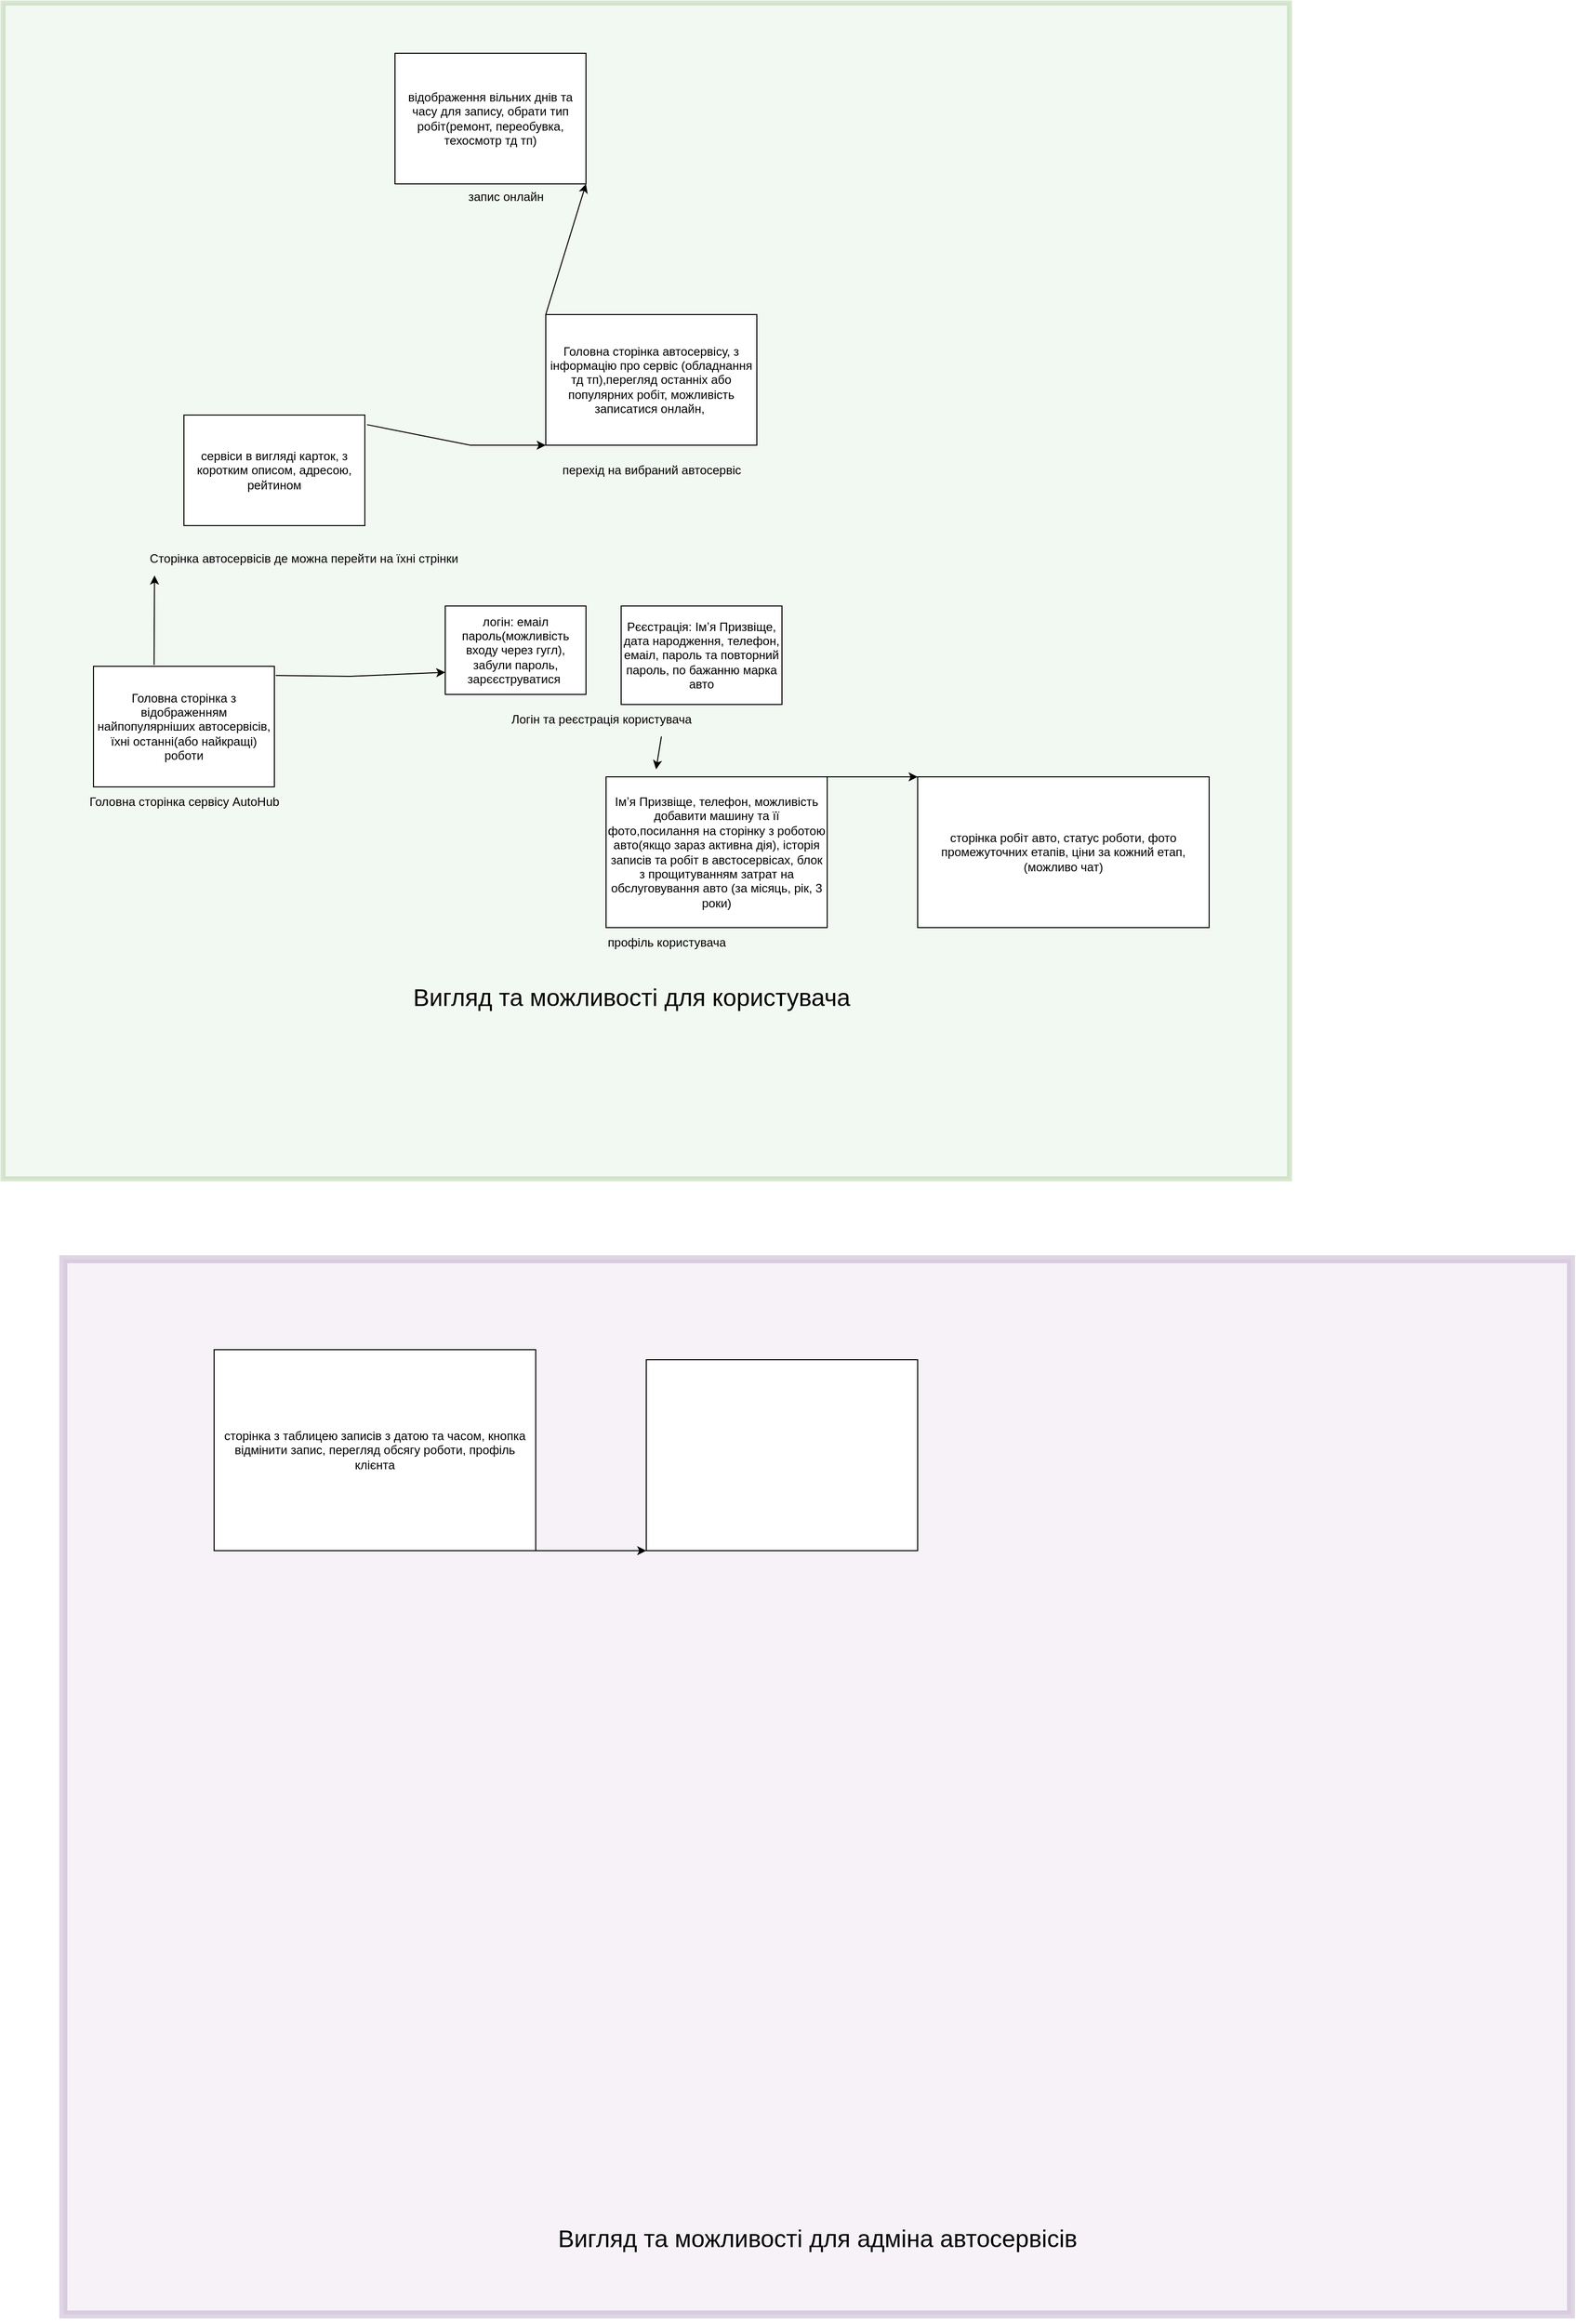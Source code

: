 <mxfile version="21.3.3" type="github">
  <diagram name="Сторінка-1" id="13eHRys5txJup3KjwrGd">
    <mxGraphModel dx="1060" dy="1826" grid="1" gridSize="10" guides="1" tooltips="1" connect="1" arrows="1" fold="1" page="1" pageScale="1" pageWidth="827" pageHeight="1169" math="0" shadow="0">
      <root>
        <mxCell id="0" />
        <mxCell id="1" parent="0" />
        <mxCell id="4UrLM4yPpoDs8eq_R47K-27" value="" style="rounded=0;whiteSpace=wrap;html=1;fillColor=#d5e8d4;strokeColor=#82b366;opacity=30;strokeWidth=5;" vertex="1" parent="1">
          <mxGeometry x="190" y="-450" width="1280" height="1170" as="geometry" />
        </mxCell>
        <mxCell id="4UrLM4yPpoDs8eq_R47K-1" value="Головна сторінка з відображенням найпопулярніших автосервісів, їхні останні(або найкращі) роботи" style="rounded=0;whiteSpace=wrap;html=1;" vertex="1" parent="1">
          <mxGeometry x="280" y="210" width="180" height="120" as="geometry" />
        </mxCell>
        <mxCell id="4UrLM4yPpoDs8eq_R47K-2" value="Головна сторінка сервісу AutoHub" style="text;html=1;align=center;verticalAlign=middle;resizable=0;points=[];autosize=1;strokeColor=none;fillColor=none;" vertex="1" parent="1">
          <mxGeometry x="260" y="330" width="220" height="30" as="geometry" />
        </mxCell>
        <mxCell id="4UrLM4yPpoDs8eq_R47K-3" value="" style="endArrow=classic;html=1;rounded=0;exitX=0.335;exitY=-0.011;exitDx=0;exitDy=0;exitPerimeter=0;entryX=0.064;entryY=1.054;entryDx=0;entryDy=0;entryPerimeter=0;" edge="1" parent="1" source="4UrLM4yPpoDs8eq_R47K-1" target="4UrLM4yPpoDs8eq_R47K-5">
          <mxGeometry width="50" height="50" relative="1" as="geometry">
            <mxPoint x="340" y="200" as="sourcePoint" />
            <mxPoint x="340" y="140" as="targetPoint" />
          </mxGeometry>
        </mxCell>
        <mxCell id="4UrLM4yPpoDs8eq_R47K-4" value="сервіси в вигляді карток, з коротким описом, адресою, рейтином" style="rounded=0;whiteSpace=wrap;html=1;" vertex="1" parent="1">
          <mxGeometry x="370" y="-40" width="180" height="110" as="geometry" />
        </mxCell>
        <mxCell id="4UrLM4yPpoDs8eq_R47K-5" value="Сторінка автосервісів де можна перейти на їхні стрінки" style="text;html=1;align=center;verticalAlign=middle;resizable=0;points=[];autosize=1;strokeColor=none;fillColor=none;" vertex="1" parent="1">
          <mxGeometry x="319" y="88" width="340" height="30" as="geometry" />
        </mxCell>
        <mxCell id="4UrLM4yPpoDs8eq_R47K-6" value="" style="endArrow=classic;html=1;rounded=0;exitX=1.007;exitY=0.076;exitDx=0;exitDy=0;exitPerimeter=0;entryX=0;entryY=0.75;entryDx=0;entryDy=0;" edge="1" parent="1" source="4UrLM4yPpoDs8eq_R47K-1" target="4UrLM4yPpoDs8eq_R47K-7">
          <mxGeometry width="50" height="50" relative="1" as="geometry">
            <mxPoint x="470" y="220" as="sourcePoint" />
            <mxPoint x="595" y="220" as="targetPoint" />
            <Array as="points">
              <mxPoint x="535" y="220" />
            </Array>
          </mxGeometry>
        </mxCell>
        <mxCell id="4UrLM4yPpoDs8eq_R47K-7" value="логін: емаіл пароль(можливість входу через гугл), забули пароль, зарєєструватися&amp;nbsp;" style="rounded=0;whiteSpace=wrap;html=1;" vertex="1" parent="1">
          <mxGeometry x="630" y="150" width="140" height="88" as="geometry" />
        </mxCell>
        <mxCell id="4UrLM4yPpoDs8eq_R47K-8" value="Логін та реєстрація користувача" style="text;html=1;align=center;verticalAlign=middle;resizable=0;points=[];autosize=1;strokeColor=none;fillColor=none;" vertex="1" parent="1">
          <mxGeometry x="680" y="248" width="210" height="30" as="geometry" />
        </mxCell>
        <mxCell id="4UrLM4yPpoDs8eq_R47K-9" value="" style="endArrow=classic;html=1;rounded=0;exitX=1.012;exitY=0.087;exitDx=0;exitDy=0;exitPerimeter=0;entryX=0;entryY=1;entryDx=0;entryDy=0;" edge="1" parent="1" source="4UrLM4yPpoDs8eq_R47K-4" target="4UrLM4yPpoDs8eq_R47K-10">
          <mxGeometry width="50" height="50" relative="1" as="geometry">
            <mxPoint x="590" y="-10" as="sourcePoint" />
            <mxPoint x="715" y="-10" as="targetPoint" />
            <Array as="points">
              <mxPoint x="655" y="-10" />
            </Array>
          </mxGeometry>
        </mxCell>
        <mxCell id="4UrLM4yPpoDs8eq_R47K-10" value="Головна сторінка автосервісу, з інформацію про сервіс (обладнання тд тп),перегляд останніх або популярних робіт, можливість записатися онлайн,&amp;nbsp;" style="rounded=0;whiteSpace=wrap;html=1;" vertex="1" parent="1">
          <mxGeometry x="730" y="-140" width="210" height="130" as="geometry" />
        </mxCell>
        <mxCell id="4UrLM4yPpoDs8eq_R47K-11" value="перехід на вибраний автосервіс" style="text;html=1;align=center;verticalAlign=middle;resizable=0;points=[];autosize=1;strokeColor=none;fillColor=none;" vertex="1" parent="1">
          <mxGeometry x="735" width="200" height="30" as="geometry" />
        </mxCell>
        <mxCell id="4UrLM4yPpoDs8eq_R47K-12" value="" style="endArrow=classic;html=1;rounded=0;exitX=0.786;exitY=1.063;exitDx=0;exitDy=0;exitPerimeter=0;entryX=0.226;entryY=-0.05;entryDx=0;entryDy=0;entryPerimeter=0;" edge="1" parent="1" source="4UrLM4yPpoDs8eq_R47K-8" target="4UrLM4yPpoDs8eq_R47K-13">
          <mxGeometry width="50" height="50" relative="1" as="geometry">
            <mxPoint x="730" y="400" as="sourcePoint" />
            <mxPoint x="780" y="350" as="targetPoint" />
          </mxGeometry>
        </mxCell>
        <mxCell id="4UrLM4yPpoDs8eq_R47K-13" value="Імʼя Призвіще, телефон, можливість добавити машину та її фото,посилання на сторінку з роботою авто(якщо зараз активна дія), історія записів та робіт в австосервісах, блок з прощитуванням затрат на обслуговування авто (за місяць, рік, 3 роки)" style="rounded=0;whiteSpace=wrap;html=1;" vertex="1" parent="1">
          <mxGeometry x="790" y="320" width="220" height="150" as="geometry" />
        </mxCell>
        <mxCell id="4UrLM4yPpoDs8eq_R47K-14" value="профіль користувача" style="text;html=1;align=center;verticalAlign=middle;resizable=0;points=[];autosize=1;strokeColor=none;fillColor=none;" vertex="1" parent="1">
          <mxGeometry x="780" y="470" width="140" height="30" as="geometry" />
        </mxCell>
        <mxCell id="4UrLM4yPpoDs8eq_R47K-15" value="Рєєстрація: Імʼя Призвіще, дата народження, телефон, емаіл, пароль та повторний пароль, по бажанню марка авто" style="rounded=0;whiteSpace=wrap;html=1;" vertex="1" parent="1">
          <mxGeometry x="805" y="150" width="160" height="98" as="geometry" />
        </mxCell>
        <mxCell id="4UrLM4yPpoDs8eq_R47K-16" value="" style="endArrow=classic;html=1;rounded=0;exitX=0;exitY=0;exitDx=0;exitDy=0;entryX=1;entryY=1;entryDx=0;entryDy=0;" edge="1" parent="1" source="4UrLM4yPpoDs8eq_R47K-10" target="4UrLM4yPpoDs8eq_R47K-17">
          <mxGeometry width="50" height="50" relative="1" as="geometry">
            <mxPoint x="740" y="-200" as="sourcePoint" />
            <mxPoint x="720" y="-200" as="targetPoint" />
          </mxGeometry>
        </mxCell>
        <mxCell id="4UrLM4yPpoDs8eq_R47K-17" value="відображення вільних днів та часу для запису, обрати тип робіт(ремонт, переобувка, техосмотр тд тп)" style="rounded=0;whiteSpace=wrap;html=1;" vertex="1" parent="1">
          <mxGeometry x="580" y="-400" width="190" height="130" as="geometry" />
        </mxCell>
        <mxCell id="4UrLM4yPpoDs8eq_R47K-18" value="запис онлайн&lt;br&gt;" style="text;html=1;align=center;verticalAlign=middle;resizable=0;points=[];autosize=1;strokeColor=none;fillColor=none;" vertex="1" parent="1">
          <mxGeometry x="640" y="-272" width="100" height="30" as="geometry" />
        </mxCell>
        <mxCell id="4UrLM4yPpoDs8eq_R47K-21" value="" style="endArrow=classic;html=1;rounded=0;exitX=1;exitY=0;exitDx=0;exitDy=0;entryX=0;entryY=0;entryDx=0;entryDy=0;" edge="1" parent="1" source="4UrLM4yPpoDs8eq_R47K-13" target="4UrLM4yPpoDs8eq_R47K-23">
          <mxGeometry width="50" height="50" relative="1" as="geometry">
            <mxPoint x="1040" y="350" as="sourcePoint" />
            <mxPoint x="1100" y="320" as="targetPoint" />
          </mxGeometry>
        </mxCell>
        <mxCell id="4UrLM4yPpoDs8eq_R47K-23" value="сторінка робіт авто, статус роботи, фото промежуточних етапів, ціни за кожний етап, (можливо чат)" style="rounded=0;whiteSpace=wrap;html=1;" vertex="1" parent="1">
          <mxGeometry x="1100" y="320" width="290" height="150" as="geometry" />
        </mxCell>
        <mxCell id="4UrLM4yPpoDs8eq_R47K-24" value="&lt;font style=&quot;font-size: 24px;&quot;&gt;Вигляд та можливості для користувача&lt;/font&gt;" style="text;html=1;align=center;verticalAlign=middle;resizable=0;points=[];autosize=1;strokeColor=none;fillColor=none;" vertex="1" parent="1">
          <mxGeometry x="580" y="520" width="470" height="40" as="geometry" />
        </mxCell>
        <mxCell id="4UrLM4yPpoDs8eq_R47K-28" value="" style="rounded=0;whiteSpace=wrap;html=1;fillColor=#e1d5e7;strokeColor=#9673a6;opacity=30;strokeWidth=8;" vertex="1" parent="1">
          <mxGeometry x="250" y="800" width="1500" height="1050" as="geometry" />
        </mxCell>
        <mxCell id="4UrLM4yPpoDs8eq_R47K-29" style="edgeStyle=orthogonalEdgeStyle;rounded=0;orthogonalLoop=1;jettySize=auto;html=1;exitX=0.5;exitY=1;exitDx=0;exitDy=0;" edge="1" parent="1" source="4UrLM4yPpoDs8eq_R47K-28" target="4UrLM4yPpoDs8eq_R47K-28">
          <mxGeometry relative="1" as="geometry" />
        </mxCell>
        <mxCell id="4UrLM4yPpoDs8eq_R47K-30" value="&lt;font style=&quot;font-size: 24px;&quot;&gt;Вигляд та можливості для адміна автосервісів&lt;br&gt;&lt;br&gt;&lt;/font&gt;" style="text;html=1;align=center;verticalAlign=middle;resizable=0;points=[];autosize=1;strokeColor=none;fillColor=none;" vertex="1" parent="1">
          <mxGeometry x="725" y="1754" width="550" height="70" as="geometry" />
        </mxCell>
        <mxCell id="4UrLM4yPpoDs8eq_R47K-31" value="сторінка з таблицею записів з датою та часом, кнопка відмінити запис, перегляд обсягу роботи, профіль клієнта" style="rounded=0;whiteSpace=wrap;html=1;" vertex="1" parent="1">
          <mxGeometry x="400" y="890" width="320" height="200" as="geometry" />
        </mxCell>
        <mxCell id="4UrLM4yPpoDs8eq_R47K-32" value="" style="endArrow=classic;html=1;rounded=0;exitX=1;exitY=1;exitDx=0;exitDy=0;entryX=0;entryY=1;entryDx=0;entryDy=0;" edge="1" parent="1" source="4UrLM4yPpoDs8eq_R47K-31" target="4UrLM4yPpoDs8eq_R47K-33">
          <mxGeometry width="50" height="50" relative="1" as="geometry">
            <mxPoint x="880" y="1130" as="sourcePoint" />
            <mxPoint x="380" y="810" as="targetPoint" />
          </mxGeometry>
        </mxCell>
        <mxCell id="4UrLM4yPpoDs8eq_R47K-33" value="" style="rounded=0;whiteSpace=wrap;html=1;" vertex="1" parent="1">
          <mxGeometry x="830" y="900" width="270" height="190" as="geometry" />
        </mxCell>
      </root>
    </mxGraphModel>
  </diagram>
</mxfile>
